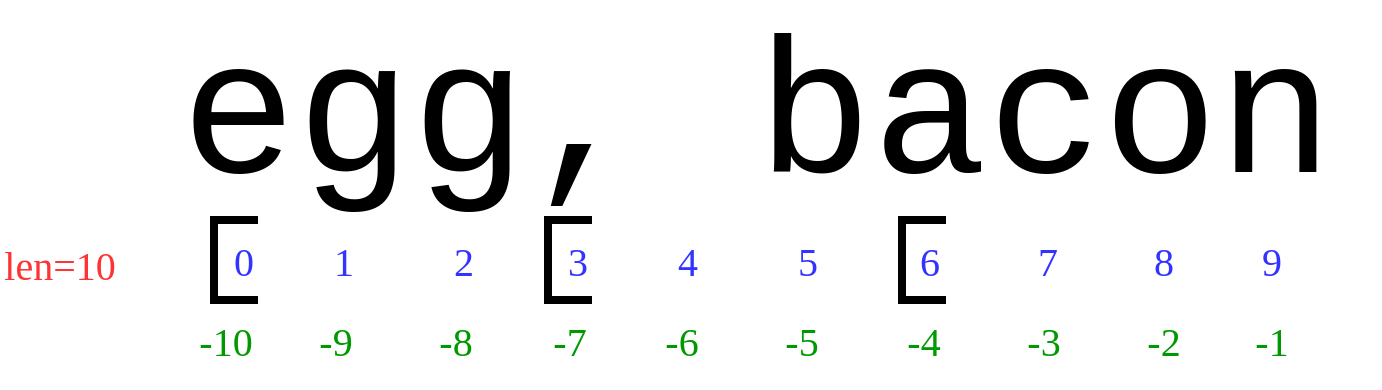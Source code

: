 <mxfile>
    <diagram id="gJezk_OWk_-26XYgUe7z" name="Page-1">
        <mxGraphModel dx="855" dy="637" grid="1" gridSize="10" guides="1" tooltips="1" connect="1" arrows="1" fold="1" page="1" pageScale="1" pageWidth="827" pageHeight="1169" math="0" shadow="0">
            <root>
                <mxCell id="0"/>
                <mxCell id="1" parent="0"/>
                <mxCell id="2" value="&lt;font style=&quot;font-size: 96px&quot; face=&quot;Courier New&quot;&gt;egg, bacon&lt;/font&gt;" style="text;html=1;strokeColor=none;fillColor=none;align=center;verticalAlign=middle;whiteSpace=wrap;rounded=0;" parent="1" vertex="1">
                    <mxGeometry x="147" y="30" width="623" height="120" as="geometry"/>
                </mxCell>
                <mxCell id="3" value="&lt;font style=&quot;font-size: 20px&quot; face=&quot;Comic Sans MS&quot; color=&quot;#3333ff&quot;&gt;0&lt;/font&gt;" style="text;html=1;strokeColor=none;fillColor=none;align=center;verticalAlign=middle;whiteSpace=wrap;rounded=0;fontFamily=Courier New;fontSize=48;" parent="1" vertex="1">
                    <mxGeometry x="190" y="140" width="24" height="30" as="geometry"/>
                </mxCell>
                <mxCell id="5" value="&lt;font style=&quot;font-size: 20px&quot; face=&quot;Comic Sans MS&quot;&gt;-10&lt;/font&gt;" style="text;html=1;strokeColor=none;fillColor=none;align=center;verticalAlign=middle;whiteSpace=wrap;rounded=0;fontFamily=Courier New;fontSize=48;fontColor=#009900;" parent="1" vertex="1">
                    <mxGeometry x="181" y="180" width="24" height="30" as="geometry"/>
                </mxCell>
                <mxCell id="6" value="&lt;font style=&quot;font-size: 20px&quot; face=&quot;Comic Sans MS&quot;&gt;-9&lt;/font&gt;" style="text;html=1;strokeColor=none;fillColor=none;align=center;verticalAlign=middle;whiteSpace=wrap;rounded=0;fontFamily=Courier New;fontSize=48;fontColor=#009900;" parent="1" vertex="1">
                    <mxGeometry x="236" y="180" width="24" height="30" as="geometry"/>
                </mxCell>
                <mxCell id="7" value="&lt;font style=&quot;font-size: 20px&quot; face=&quot;Comic Sans MS&quot;&gt;-8&lt;/font&gt;" style="text;html=1;strokeColor=none;fillColor=none;align=center;verticalAlign=middle;whiteSpace=wrap;rounded=0;fontFamily=Courier New;fontSize=48;fontColor=#009900;" parent="1" vertex="1">
                    <mxGeometry x="296" y="180" width="24" height="30" as="geometry"/>
                </mxCell>
                <mxCell id="8" value="&lt;font style=&quot;font-size: 20px&quot; face=&quot;Comic Sans MS&quot;&gt;-7&lt;/font&gt;" style="text;html=1;strokeColor=none;fillColor=none;align=center;verticalAlign=middle;whiteSpace=wrap;rounded=0;fontFamily=Courier New;fontSize=48;fontColor=#009900;" parent="1" vertex="1">
                    <mxGeometry x="353" y="180" width="24" height="30" as="geometry"/>
                </mxCell>
                <mxCell id="9" value="&lt;font style=&quot;font-size: 20px&quot; face=&quot;Comic Sans MS&quot;&gt;-6&lt;/font&gt;" style="text;html=1;strokeColor=none;fillColor=none;align=center;verticalAlign=middle;whiteSpace=wrap;rounded=0;fontFamily=Courier New;fontSize=48;fontColor=#009900;" parent="1" vertex="1">
                    <mxGeometry x="409" y="180" width="24" height="30" as="geometry"/>
                </mxCell>
                <mxCell id="10" value="&lt;font style=&quot;font-size: 20px&quot; face=&quot;Comic Sans MS&quot;&gt;-5&lt;/font&gt;" style="text;html=1;strokeColor=none;fillColor=none;align=center;verticalAlign=middle;whiteSpace=wrap;rounded=0;fontFamily=Courier New;fontSize=48;fontColor=#009900;" parent="1" vertex="1">
                    <mxGeometry x="469" y="180" width="24" height="30" as="geometry"/>
                </mxCell>
                <mxCell id="11" value="&lt;font style=&quot;font-size: 20px&quot; face=&quot;Comic Sans MS&quot;&gt;-4&lt;/font&gt;" style="text;html=1;strokeColor=none;fillColor=none;align=center;verticalAlign=middle;whiteSpace=wrap;rounded=0;fontFamily=Courier New;fontSize=48;fontColor=#009900;" parent="1" vertex="1">
                    <mxGeometry x="530" y="180" width="24" height="30" as="geometry"/>
                </mxCell>
                <mxCell id="12" value="&lt;font style=&quot;font-size: 20px&quot; face=&quot;Comic Sans MS&quot;&gt;-3&lt;/font&gt;" style="text;html=1;strokeColor=none;fillColor=none;align=center;verticalAlign=middle;whiteSpace=wrap;rounded=0;fontFamily=Courier New;fontSize=48;fontColor=#009900;" parent="1" vertex="1">
                    <mxGeometry x="590" y="180" width="24" height="30" as="geometry"/>
                </mxCell>
                <mxCell id="13" value="&lt;font style=&quot;font-size: 20px&quot; face=&quot;Comic Sans MS&quot;&gt;-2&lt;/font&gt;" style="text;html=1;strokeColor=none;fillColor=none;align=center;verticalAlign=middle;whiteSpace=wrap;rounded=0;fontFamily=Courier New;fontSize=48;fontColor=#009900;" parent="1" vertex="1">
                    <mxGeometry x="650" y="180" width="24" height="30" as="geometry"/>
                </mxCell>
                <mxCell id="14" value="&lt;font style=&quot;font-size: 20px&quot; face=&quot;Comic Sans MS&quot;&gt;-1&lt;/font&gt;" style="text;html=1;strokeColor=none;fillColor=none;align=center;verticalAlign=middle;whiteSpace=wrap;rounded=0;fontFamily=Courier New;fontSize=48;fontColor=#009900;" parent="1" vertex="1">
                    <mxGeometry x="704" y="180" width="24" height="30" as="geometry"/>
                </mxCell>
                <mxCell id="15" value="&lt;font style=&quot;font-size: 20px&quot; face=&quot;Comic Sans MS&quot; color=&quot;#3333ff&quot;&gt;1&lt;/font&gt;" style="text;html=1;strokeColor=none;fillColor=none;align=center;verticalAlign=middle;whiteSpace=wrap;rounded=0;fontFamily=Courier New;fontSize=48;" parent="1" vertex="1">
                    <mxGeometry x="240" y="140" width="24" height="30" as="geometry"/>
                </mxCell>
                <mxCell id="16" value="&lt;font style=&quot;font-size: 20px&quot; face=&quot;Comic Sans MS&quot; color=&quot;#3333ff&quot;&gt;2&lt;/font&gt;" style="text;html=1;strokeColor=none;fillColor=none;align=center;verticalAlign=middle;whiteSpace=wrap;rounded=0;fontFamily=Courier New;fontSize=48;" parent="1" vertex="1">
                    <mxGeometry x="300" y="140" width="24" height="30" as="geometry"/>
                </mxCell>
                <mxCell id="17" value="&lt;font style=&quot;font-size: 20px&quot; face=&quot;Comic Sans MS&quot; color=&quot;#3333ff&quot;&gt;3&lt;/font&gt;" style="text;html=1;strokeColor=none;fillColor=none;align=center;verticalAlign=middle;whiteSpace=wrap;rounded=0;fontFamily=Courier New;fontSize=48;" parent="1" vertex="1">
                    <mxGeometry x="357" y="140" width="24" height="30" as="geometry"/>
                </mxCell>
                <mxCell id="18" value="&lt;font style=&quot;font-size: 20px&quot; face=&quot;Comic Sans MS&quot; color=&quot;#3333ff&quot;&gt;4&lt;/font&gt;" style="text;html=1;strokeColor=none;fillColor=none;align=center;verticalAlign=middle;whiteSpace=wrap;rounded=0;fontFamily=Courier New;fontSize=48;" parent="1" vertex="1">
                    <mxGeometry x="412" y="140" width="24" height="30" as="geometry"/>
                </mxCell>
                <mxCell id="19" value="&lt;font style=&quot;font-size: 20px&quot; face=&quot;Comic Sans MS&quot; color=&quot;#3333ff&quot;&gt;5&lt;/font&gt;" style="text;html=1;strokeColor=none;fillColor=none;align=center;verticalAlign=middle;whiteSpace=wrap;rounded=0;fontFamily=Courier New;fontSize=48;" parent="1" vertex="1">
                    <mxGeometry x="472" y="140" width="24" height="30" as="geometry"/>
                </mxCell>
                <mxCell id="20" value="&lt;font style=&quot;font-size: 20px&quot; face=&quot;Comic Sans MS&quot; color=&quot;#3333ff&quot;&gt;6&lt;/font&gt;" style="text;html=1;strokeColor=none;fillColor=none;align=center;verticalAlign=middle;whiteSpace=wrap;rounded=0;fontFamily=Courier New;fontSize=48;" parent="1" vertex="1">
                    <mxGeometry x="533" y="140" width="24" height="30" as="geometry"/>
                </mxCell>
                <mxCell id="21" value="&lt;font style=&quot;font-size: 20px&quot; face=&quot;Comic Sans MS&quot; color=&quot;#3333ff&quot;&gt;7&lt;/font&gt;" style="text;html=1;strokeColor=none;fillColor=none;align=center;verticalAlign=middle;whiteSpace=wrap;rounded=0;fontFamily=Courier New;fontSize=48;" parent="1" vertex="1">
                    <mxGeometry x="592" y="140" width="24" height="30" as="geometry"/>
                </mxCell>
                <mxCell id="22" value="&lt;font style=&quot;font-size: 20px&quot; face=&quot;Comic Sans MS&quot; color=&quot;#3333ff&quot;&gt;8&lt;/font&gt;" style="text;html=1;strokeColor=none;fillColor=none;align=center;verticalAlign=middle;whiteSpace=wrap;rounded=0;fontFamily=Courier New;fontSize=48;" parent="1" vertex="1">
                    <mxGeometry x="650" y="140" width="24" height="30" as="geometry"/>
                </mxCell>
                <mxCell id="23" value="&lt;font style=&quot;font-size: 20px&quot; face=&quot;Comic Sans MS&quot; color=&quot;#3333ff&quot;&gt;9&lt;/font&gt;" style="text;html=1;strokeColor=none;fillColor=none;align=center;verticalAlign=middle;whiteSpace=wrap;rounded=0;fontFamily=Courier New;fontSize=48;" parent="1" vertex="1">
                    <mxGeometry x="704" y="140" width="24" height="30" as="geometry"/>
                </mxCell>
                <mxCell id="25" value="&lt;font color=&quot;#ff3333&quot;&gt;len=10&lt;/font&gt;" style="text;html=1;strokeColor=none;fillColor=none;align=center;verticalAlign=middle;whiteSpace=wrap;rounded=0;fontFamily=Comic Sans MS;fontSize=20;fontColor=#009900;" parent="1" vertex="1">
                    <mxGeometry x="80" y="147" width="60" height="30" as="geometry"/>
                </mxCell>
                <mxCell id="26" value="" style="shape=partialRectangle;whiteSpace=wrap;html=1;bottom=1;right=1;left=1;top=0;fillColor=none;routingCenterX=-0.5;fontFamily=Comic Sans MS;fontSize=20;fontColor=#FF3333;rotation=90;strokeWidth=4;" parent="1" vertex="1">
                    <mxGeometry x="177" y="150" width="40" height="20" as="geometry"/>
                </mxCell>
                <mxCell id="30" value="" style="shape=partialRectangle;whiteSpace=wrap;html=1;bottom=1;right=1;left=1;top=0;fillColor=none;routingCenterX=-0.5;fontFamily=Comic Sans MS;fontSize=20;fontColor=#FF3333;rotation=90;strokeWidth=4;" vertex="1" parent="1">
                    <mxGeometry x="344" y="150" width="40" height="20" as="geometry"/>
                </mxCell>
                <mxCell id="31" value="" style="shape=partialRectangle;whiteSpace=wrap;html=1;bottom=1;right=1;left=1;top=0;fillColor=none;routingCenterX=-0.5;fontFamily=Comic Sans MS;fontSize=20;fontColor=#FF3333;rotation=90;strokeWidth=4;" vertex="1" parent="1">
                    <mxGeometry x="521" y="150" width="40" height="20" as="geometry"/>
                </mxCell>
            </root>
        </mxGraphModel>
    </diagram>
</mxfile>